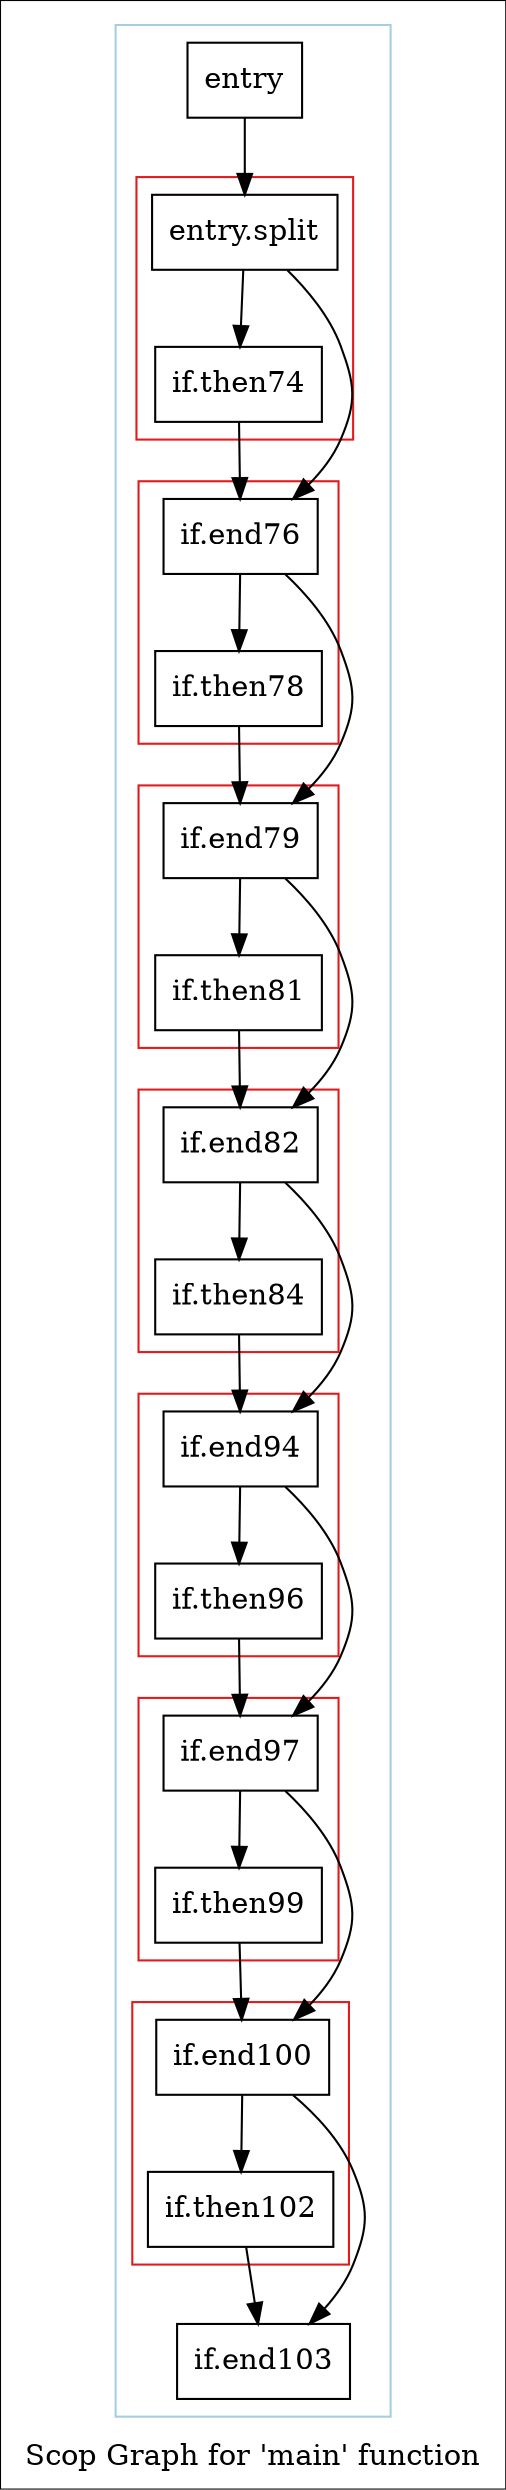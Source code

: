 digraph "Scop Graph for 'main' function" {
	label="Scop Graph for 'main' function";

	Node0xcb7f240 [shape=record,label="{entry}"];
	Node0xcb7f240 -> Node0xcb45350;
	Node0xcb45350 [shape=record,label="{entry.split}"];
	Node0xcb45350 -> Node0xcb6d510;
	Node0xcb45350 -> Node0xca8d0c0;
	Node0xcb6d510 [shape=record,label="{if.end76}"];
	Node0xcb6d510 -> Node0xc9f4490;
	Node0xcb6d510 -> Node0xcb6a960;
	Node0xc9f4490 [shape=record,label="{if.end79}"];
	Node0xc9f4490 -> Node0xcb6a130;
	Node0xc9f4490 -> Node0xcb6a040;
	Node0xcb6a130 [shape=record,label="{if.end82}"];
	Node0xcb6a130 -> Node0xcb25530;
	Node0xcb6a130 -> Node0xcbe8eb0;
	Node0xcb25530 [shape=record,label="{if.end94}"];
	Node0xcb25530 -> Node0xcb80740;
	Node0xcb25530 -> Node0xcb21890;
	Node0xcb80740 [shape=record,label="{if.end97}"];
	Node0xcb80740 -> Node0xcb36340;
	Node0xcb80740 -> Node0xcb43970;
	Node0xcb36340 [shape=record,label="{if.end100}"];
	Node0xcb36340 -> Node0xcb2b0d0;
	Node0xcb36340 -> Node0xcb43700;
	Node0xcb2b0d0 [shape=record,label="{if.end103}"];
	Node0xcb43700 [shape=record,label="{if.then102}"];
	Node0xcb43700 -> Node0xcb2b0d0;
	Node0xcb43970 [shape=record,label="{if.then99}"];
	Node0xcb43970 -> Node0xcb36340;
	Node0xcb21890 [shape=record,label="{if.then96}"];
	Node0xcb21890 -> Node0xcb80740;
	Node0xcbe8eb0 [shape=record,label="{if.then84}"];
	Node0xcbe8eb0 -> Node0xcb25530;
	Node0xcb6a040 [shape=record,label="{if.then81}"];
	Node0xcb6a040 -> Node0xcb6a130;
	Node0xcb6a960 [shape=record,label="{if.then78}"];
	Node0xcb6a960 -> Node0xc9f4490;
	Node0xca8d0c0 [shape=record,label="{if.then74}"];
	Node0xca8d0c0 -> Node0xcb6d510;
	colorscheme = "paired12"
        subgraph cluster_0xca07170 {
          label = "";
          style = solid;
          color = 1
          subgraph cluster_0xcb4a650 {
            label = "";
            style = solid;
            color = 6
            Node0xcb45350;
            Node0xca8d0c0;
          }
          subgraph cluster_0xcb80930 {
            label = "";
            style = solid;
            color = 6
            Node0xcb6d510;
            Node0xcb6a960;
          }
          subgraph cluster_0xcb80e60 {
            label = "";
            style = solid;
            color = 6
            Node0xc9f4490;
            Node0xcb6a040;
          }
          subgraph cluster_0xcb6b290 {
            label = "";
            style = solid;
            color = 6
            Node0xcb6a130;
            Node0xcbe8eb0;
          }
          subgraph cluster_0xcb44ed0 {
            label = "";
            style = solid;
            color = 6
            Node0xcb25530;
            Node0xcb21890;
          }
          subgraph cluster_0xcb45110 {
            label = "";
            style = solid;
            color = 6
            Node0xcb80740;
            Node0xcb43970;
          }
          subgraph cluster_0xca74360 {
            label = "";
            style = solid;
            color = 6
            Node0xcb36340;
            Node0xcb43700;
          }
          Node0xcb7f240;
          Node0xcb2b0d0;
        }
}
